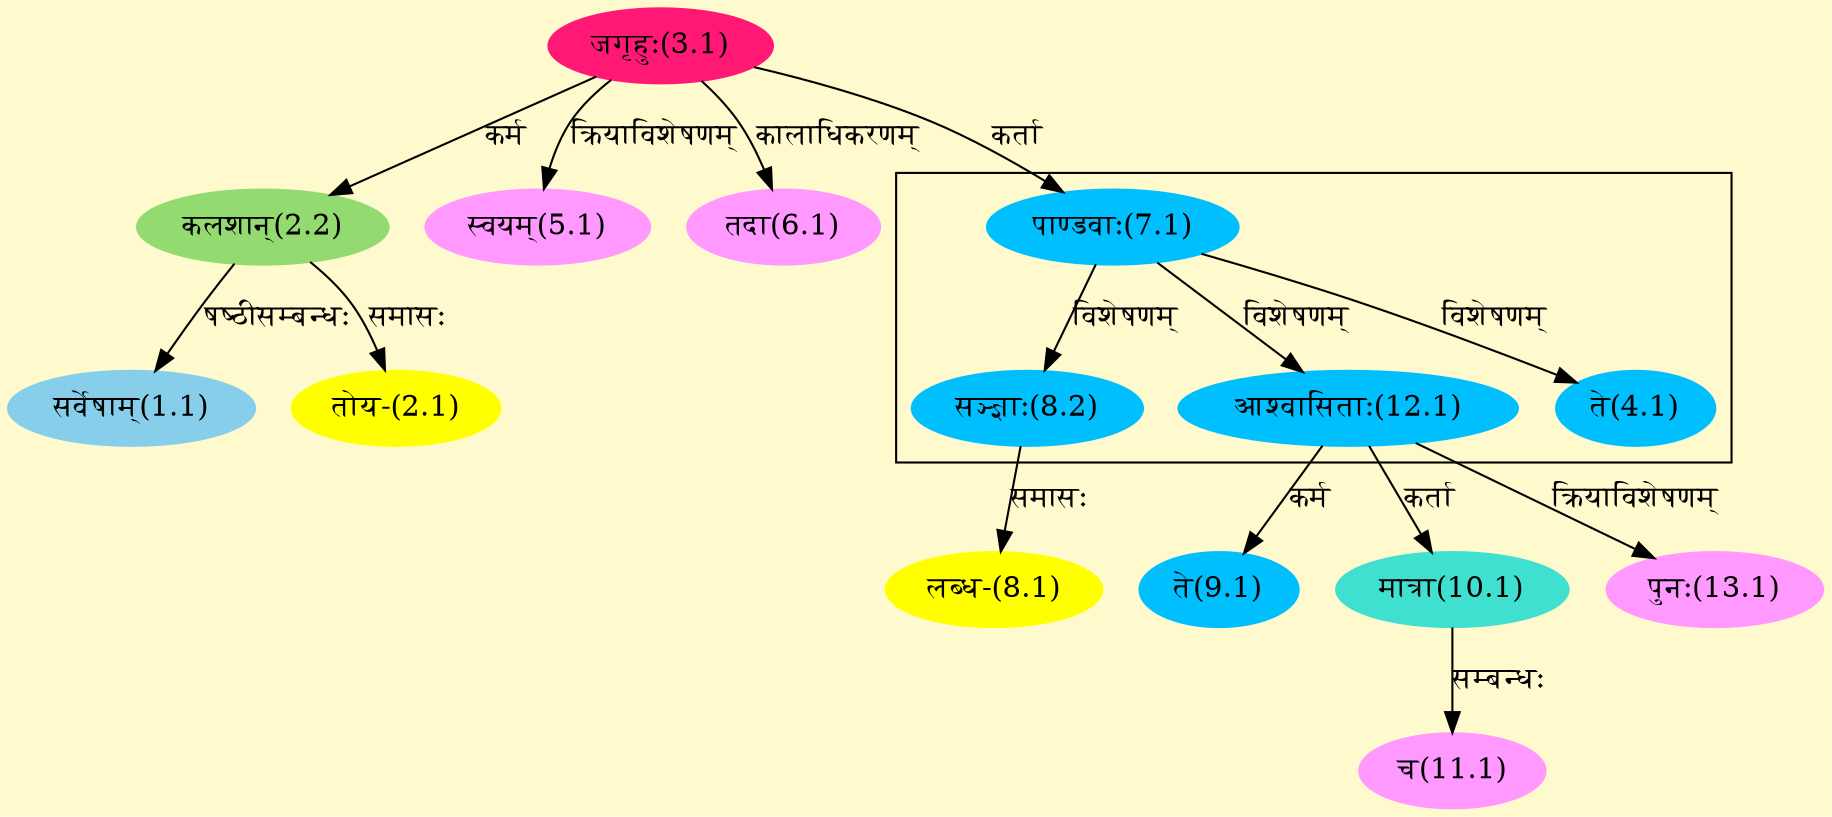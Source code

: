 digraph G{
rankdir=BT;
 compound=true;
 bgcolor="lemonchiffon1";

subgraph cluster_1{
Node4_1 [style=filled, color="#00BFFF" label = "ते(4.1)"]
Node7_1 [style=filled, color="#00BFFF" label = "पाण्डवाः(7.1)"]
Node8_2 [style=filled, color="#00BFFF" label = "सञ्ज्ञाः(8.2)"]
Node12_1 [style=filled, color="#00BFFF" label = "आश्वासिताः(12.1)"]

}
Node1_1 [style=filled, color="#87CEEB" label = "सर्वेषाम्(1.1)"]
Node2_2 [style=filled, color="#93DB70" label = "कलशान्(2.2)"]
Node2_1 [style=filled, color="#FFFF00" label = "तोय-(2.1)"]
Node3_1 [style=filled, color="#FF1975" label = "जगृहुः(3.1)"]
Node7_1 [style=filled, color="#00BFFF" label = "पाण्डवाः(7.1)"]
Node [style=filled, color="" label = "()"]
Node5_1 [style=filled, color="#FF99FF" label = "स्वयम्(5.1)"]
Node6_1 [style=filled, color="#FF99FF" label = "तदा(6.1)"]
Node8_1 [style=filled, color="#FFFF00" label = "लब्ध-(8.1)"]
Node8_2 [style=filled, color="#00BFFF" label = "सञ्ज्ञाः(8.2)"]
Node9_1 [style=filled, color="#00BFFF" label = "ते(9.1)"]
Node12_1 [style=filled, color="#00BFFF" label = "आश्वासिताः(12.1)"]
Node10_1 [style=filled, color="#40E0D0" label = "मात्रा(10.1)"]
Node11_1 [style=filled, color="#FF99FF" label = "च(11.1)"]
Node13_1 [style=filled, color="#FF99FF" label = "पुनः(13.1)"]
/* Start of Relations section */

Node1_1 -> Node2_2 [  label="षष्ठीसम्बन्धः"  dir="back" ]
Node2_1 -> Node2_2 [  label="समासः"  dir="back" ]
Node2_2 -> Node3_1 [  label="कर्म"  dir="back" ]
Node4_1 -> Node7_1 [  label="विशेषणम्"  dir="back" ]
Node5_1 -> Node3_1 [  label="क्रियाविशेषणम्"  dir="back" ]
Node6_1 -> Node3_1 [  label="कालाधिकरणम्"  dir="back" ]
Node7_1 -> Node3_1 [  label="कर्ता"  dir="back" ]
Node8_1 -> Node8_2 [  label="समासः"  dir="back" ]
Node8_2 -> Node7_1 [  label="विशेषणम्"  dir="back" ]
Node9_1 -> Node12_1 [  label="कर्म"  dir="back" ]
Node10_1 -> Node12_1 [  label="कर्ता"  dir="back" ]
Node11_1 -> Node10_1 [  label="सम्बन्धः"  dir="back" ]
Node12_1 -> Node7_1 [  label="विशेषणम्"  dir="back" ]
Node13_1 -> Node12_1 [  label="क्रियाविशेषणम्"  dir="back" ]
}
